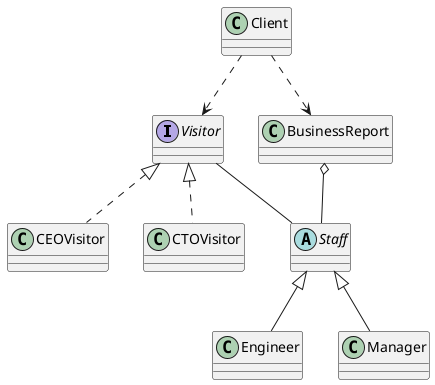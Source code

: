 @startuml

interface Visitor
class CEOVisitor
class CTOVisitor

abstract class Staff
class Engineer
class Manager

class Client
class BusinessReport


Visitor <|.. CEOVisitor
Visitor <|.. CTOVisitor

Staff <|-- Engineer
Staff <|-- Manager


Client ..> BusinessReport
Client ..> Visitor
BusinessReport o-- Staff
Visitor -- Staff



@enduml